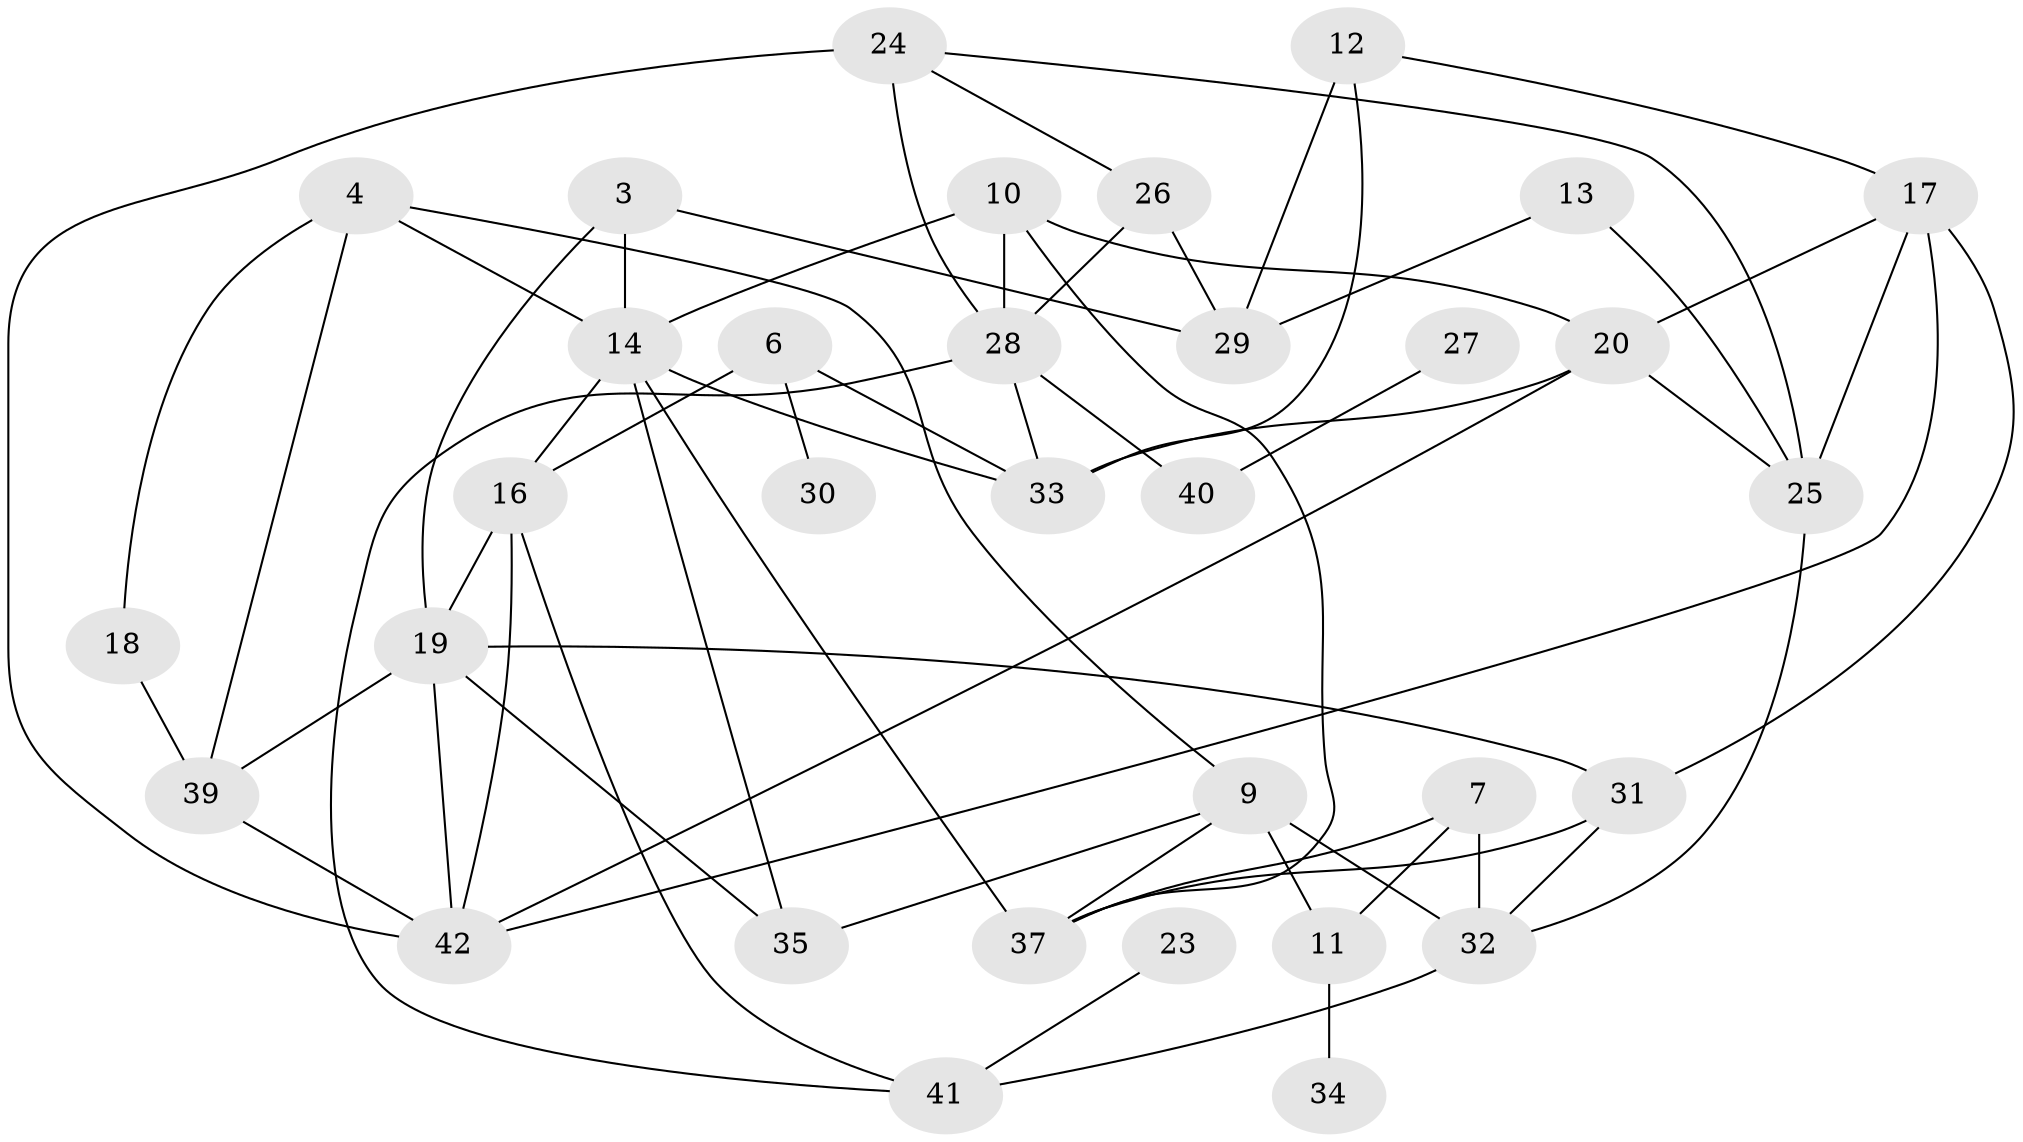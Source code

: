 // original degree distribution, {5: 0.0963855421686747, 1: 0.18072289156626506, 3: 0.27710843373493976, 4: 0.1686746987951807, 2: 0.1566265060240964, 0: 0.08433734939759036, 6: 0.03614457831325301}
// Generated by graph-tools (version 1.1) at 2025/00/03/09/25 03:00:52]
// undirected, 33 vertices, 62 edges
graph export_dot {
graph [start="1"]
  node [color=gray90,style=filled];
  3;
  4;
  6;
  7;
  9;
  10;
  11;
  12;
  13;
  14;
  16;
  17;
  18;
  19;
  20;
  23;
  24;
  25;
  26;
  27;
  28;
  29;
  30;
  31;
  32;
  33;
  34;
  35;
  37;
  39;
  40;
  41;
  42;
  3 -- 14 [weight=1.0];
  3 -- 19 [weight=1.0];
  3 -- 29 [weight=1.0];
  4 -- 9 [weight=1.0];
  4 -- 14 [weight=1.0];
  4 -- 18 [weight=1.0];
  4 -- 39 [weight=1.0];
  6 -- 16 [weight=1.0];
  6 -- 30 [weight=1.0];
  6 -- 33 [weight=1.0];
  7 -- 11 [weight=1.0];
  7 -- 32 [weight=1.0];
  7 -- 37 [weight=1.0];
  9 -- 11 [weight=2.0];
  9 -- 32 [weight=2.0];
  9 -- 35 [weight=1.0];
  9 -- 37 [weight=1.0];
  10 -- 14 [weight=1.0];
  10 -- 20 [weight=1.0];
  10 -- 28 [weight=1.0];
  10 -- 37 [weight=1.0];
  11 -- 34 [weight=1.0];
  12 -- 17 [weight=1.0];
  12 -- 29 [weight=1.0];
  12 -- 33 [weight=1.0];
  13 -- 25 [weight=1.0];
  13 -- 29 [weight=1.0];
  14 -- 16 [weight=1.0];
  14 -- 33 [weight=3.0];
  14 -- 35 [weight=2.0];
  14 -- 37 [weight=1.0];
  16 -- 19 [weight=1.0];
  16 -- 41 [weight=1.0];
  16 -- 42 [weight=1.0];
  17 -- 20 [weight=1.0];
  17 -- 25 [weight=1.0];
  17 -- 31 [weight=1.0];
  17 -- 42 [weight=1.0];
  18 -- 39 [weight=1.0];
  19 -- 31 [weight=1.0];
  19 -- 35 [weight=1.0];
  19 -- 39 [weight=1.0];
  19 -- 42 [weight=1.0];
  20 -- 25 [weight=1.0];
  20 -- 33 [weight=1.0];
  20 -- 42 [weight=1.0];
  23 -- 41 [weight=1.0];
  24 -- 25 [weight=1.0];
  24 -- 26 [weight=1.0];
  24 -- 28 [weight=2.0];
  24 -- 42 [weight=1.0];
  25 -- 32 [weight=1.0];
  26 -- 28 [weight=1.0];
  26 -- 29 [weight=2.0];
  27 -- 40 [weight=1.0];
  28 -- 33 [weight=1.0];
  28 -- 40 [weight=2.0];
  28 -- 41 [weight=1.0];
  31 -- 32 [weight=1.0];
  31 -- 37 [weight=1.0];
  32 -- 41 [weight=1.0];
  39 -- 42 [weight=1.0];
}
